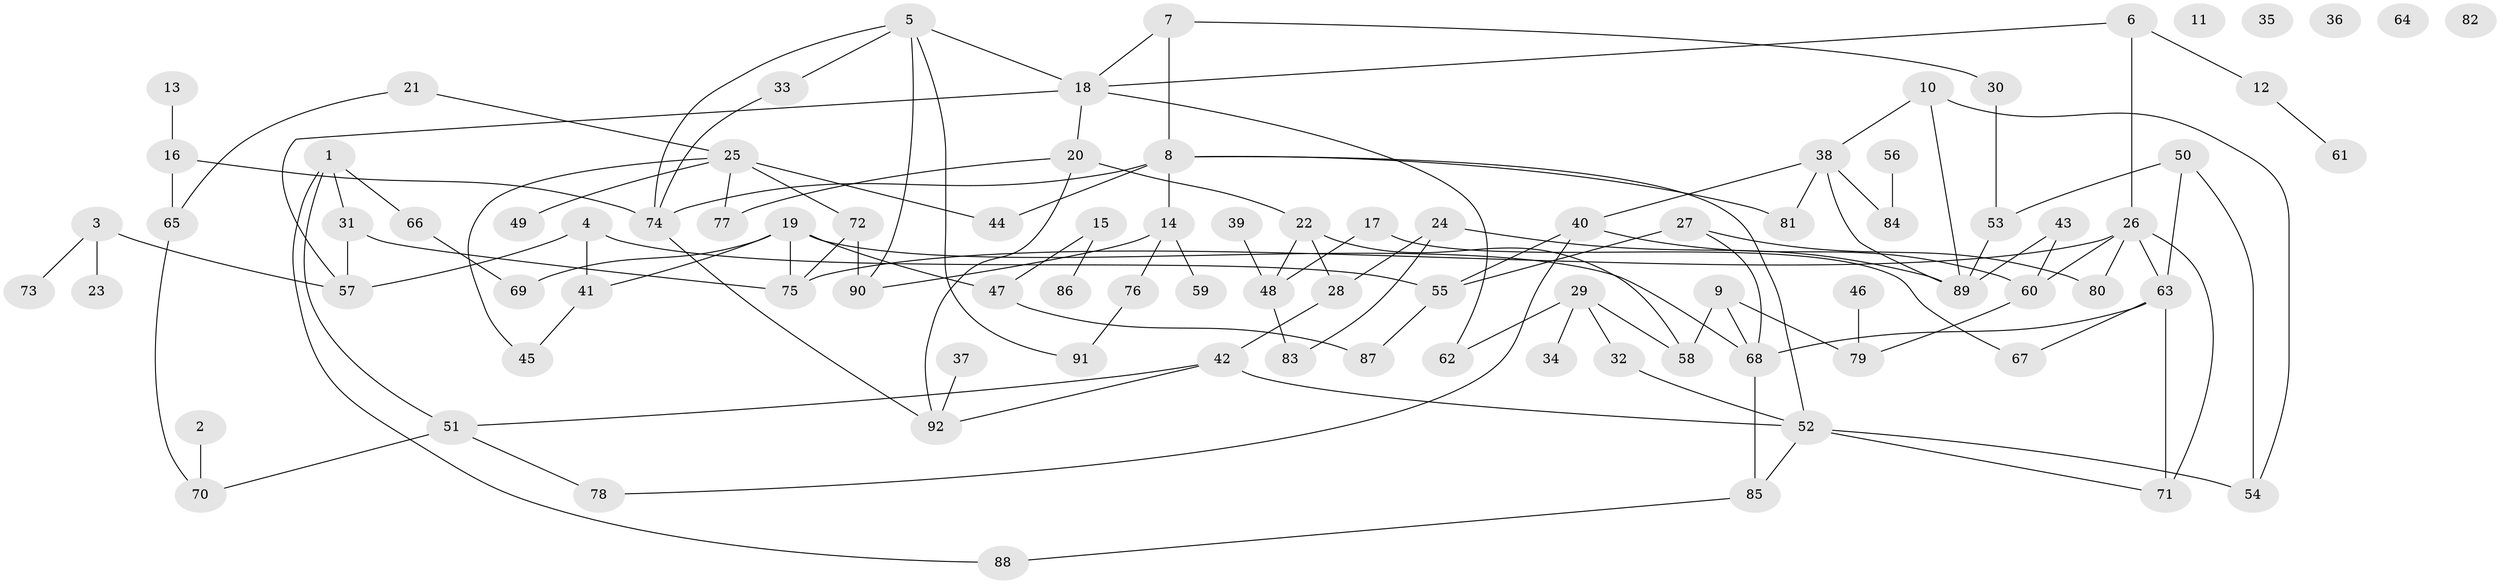 // Generated by graph-tools (version 1.1) at 2025/39/03/09/25 04:39:13]
// undirected, 92 vertices, 127 edges
graph export_dot {
graph [start="1"]
  node [color=gray90,style=filled];
  1;
  2;
  3;
  4;
  5;
  6;
  7;
  8;
  9;
  10;
  11;
  12;
  13;
  14;
  15;
  16;
  17;
  18;
  19;
  20;
  21;
  22;
  23;
  24;
  25;
  26;
  27;
  28;
  29;
  30;
  31;
  32;
  33;
  34;
  35;
  36;
  37;
  38;
  39;
  40;
  41;
  42;
  43;
  44;
  45;
  46;
  47;
  48;
  49;
  50;
  51;
  52;
  53;
  54;
  55;
  56;
  57;
  58;
  59;
  60;
  61;
  62;
  63;
  64;
  65;
  66;
  67;
  68;
  69;
  70;
  71;
  72;
  73;
  74;
  75;
  76;
  77;
  78;
  79;
  80;
  81;
  82;
  83;
  84;
  85;
  86;
  87;
  88;
  89;
  90;
  91;
  92;
  1 -- 31;
  1 -- 51;
  1 -- 66;
  1 -- 88;
  2 -- 70;
  3 -- 23;
  3 -- 57;
  3 -- 73;
  4 -- 41;
  4 -- 55;
  4 -- 57;
  5 -- 18;
  5 -- 33;
  5 -- 74;
  5 -- 90;
  5 -- 91;
  6 -- 12;
  6 -- 18;
  6 -- 26;
  7 -- 8;
  7 -- 18;
  7 -- 30;
  8 -- 14;
  8 -- 44;
  8 -- 52;
  8 -- 74;
  8 -- 81;
  9 -- 58;
  9 -- 68;
  9 -- 79;
  10 -- 38;
  10 -- 54;
  10 -- 89;
  12 -- 61;
  13 -- 16;
  14 -- 59;
  14 -- 76;
  14 -- 90;
  15 -- 47;
  15 -- 86;
  16 -- 65;
  16 -- 74;
  17 -- 48;
  17 -- 67;
  18 -- 20;
  18 -- 57;
  18 -- 62;
  19 -- 41;
  19 -- 47;
  19 -- 68;
  19 -- 69;
  19 -- 75;
  20 -- 22;
  20 -- 77;
  20 -- 92;
  21 -- 25;
  21 -- 65;
  22 -- 28;
  22 -- 48;
  22 -- 58;
  24 -- 28;
  24 -- 83;
  24 -- 89;
  25 -- 44;
  25 -- 45;
  25 -- 49;
  25 -- 72;
  25 -- 77;
  26 -- 60;
  26 -- 63;
  26 -- 71;
  26 -- 75;
  26 -- 80;
  27 -- 55;
  27 -- 68;
  27 -- 80;
  28 -- 42;
  29 -- 32;
  29 -- 34;
  29 -- 58;
  29 -- 62;
  30 -- 53;
  31 -- 57;
  31 -- 75;
  32 -- 52;
  33 -- 74;
  37 -- 92;
  38 -- 40;
  38 -- 81;
  38 -- 84;
  38 -- 89;
  39 -- 48;
  40 -- 55;
  40 -- 60;
  40 -- 78;
  41 -- 45;
  42 -- 51;
  42 -- 52;
  42 -- 92;
  43 -- 60;
  43 -- 89;
  46 -- 79;
  47 -- 87;
  48 -- 83;
  50 -- 53;
  50 -- 54;
  50 -- 63;
  51 -- 70;
  51 -- 78;
  52 -- 54;
  52 -- 71;
  52 -- 85;
  53 -- 89;
  55 -- 87;
  56 -- 84;
  60 -- 79;
  63 -- 67;
  63 -- 68;
  63 -- 71;
  65 -- 70;
  66 -- 69;
  68 -- 85;
  72 -- 75;
  72 -- 90;
  74 -- 92;
  76 -- 91;
  85 -- 88;
}

